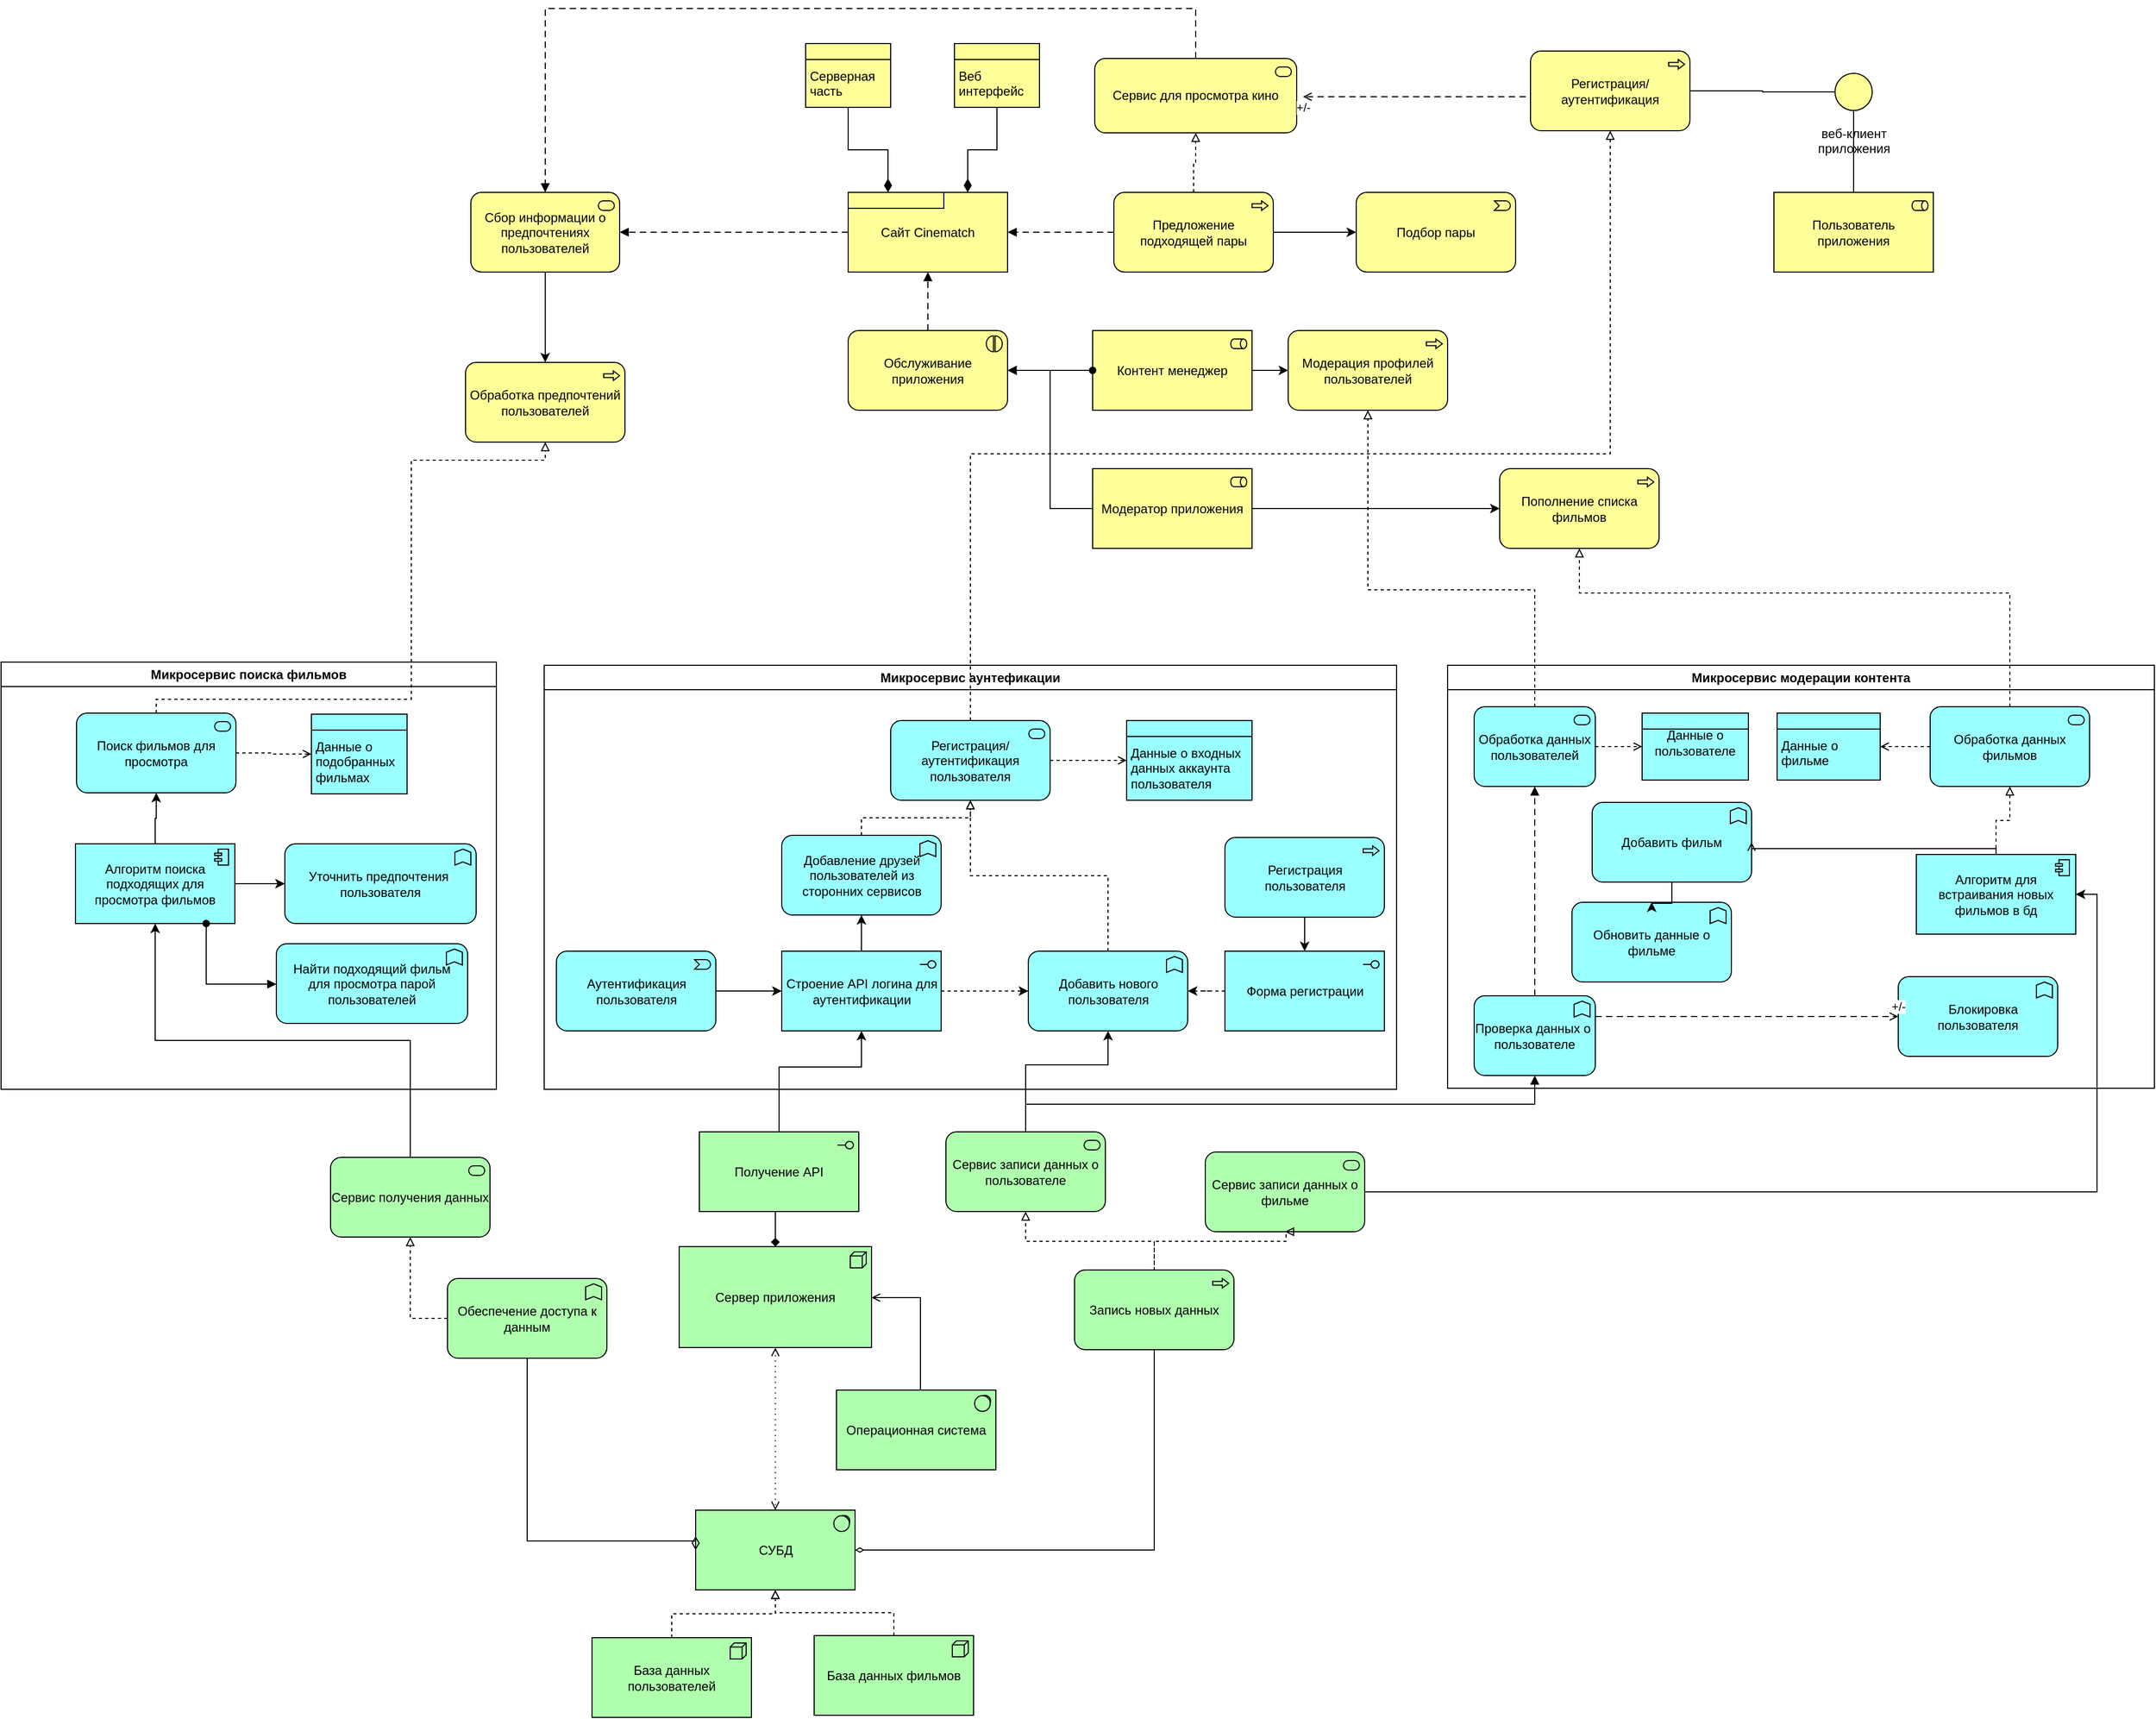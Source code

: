 <mxfile version="21.1.9" type="google">
  <diagram id="6I0OCvxSQrVGMHxT2VVA" name="Page-1">
    <mxGraphModel grid="0" page="1" gridSize="10" guides="1" tooltips="1" connect="1" arrows="1" fold="1" pageScale="1" pageWidth="850" pageHeight="1100" math="0" shadow="0">
      <root>
        <mxCell id="0" />
        <mxCell id="1" parent="0" />
        <mxCell id="NRnLiXCZs7Ot5jkAOs1V-1" value="Сервис для просмотра кино" style="html=1;outlineConnect=0;whiteSpace=wrap;fillColor=#ffff99;shape=mxgraph.archimate3.application;appType=serv;archiType=rounded;" vertex="1" parent="1">
          <mxGeometry x="612" y="334" width="190" height="70" as="geometry" />
        </mxCell>
        <mxCell id="NRnLiXCZs7Ot5jkAOs1V-2" value="Сайт Cinematch" style="html=1;outlineConnect=0;whiteSpace=wrap;fillColor=#ffff99;shape=mxgraph.archimate3.product;" vertex="1" parent="1">
          <mxGeometry x="380" y="460" width="150" height="75" as="geometry" />
        </mxCell>
        <mxCell id="NRnLiXCZs7Ot5jkAOs1V-3" value="&lt;table cellpadding=&quot;0&quot; cellspacing=&quot;0&quot; style=&quot;font-size:1em;width:100%;height:100%;&quot;&gt;&lt;tbody&gt;&lt;tr style=&quot;height:20px;&quot;&gt;&lt;td align=&quot;center&quot;&gt;&lt;/td&gt;&lt;/tr&gt;&lt;tr&gt;&lt;td align=&quot;left&quot; valign=&quot;top&quot; style=&quot;padding:4px;&quot;&gt;Серверная часть&lt;/td&gt;&lt;/tr&gt;&lt;/tbody&gt;&lt;/table&gt;" style="html=1;outlineConnect=0;whiteSpace=wrap;fillColor=#ffff99;shape=mxgraph.archimate3.businessObject;overflow=fill;" vertex="1" parent="1">
          <mxGeometry x="340" y="320" width="80" height="60" as="geometry" />
        </mxCell>
        <mxCell id="NRnLiXCZs7Ot5jkAOs1V-4" value="&lt;table cellpadding=&quot;0&quot; cellspacing=&quot;0&quot; style=&quot;font-size:1em;width:100%;height:100%;&quot;&gt;&lt;tbody&gt;&lt;tr style=&quot;height:20px;&quot;&gt;&lt;td align=&quot;center&quot;&gt;&lt;/td&gt;&lt;/tr&gt;&lt;tr&gt;&lt;td align=&quot;left&quot; valign=&quot;top&quot; style=&quot;padding:4px;&quot;&gt;Веб интерфейс&lt;/td&gt;&lt;/tr&gt;&lt;/tbody&gt;&lt;/table&gt;" style="html=1;outlineConnect=0;whiteSpace=wrap;fillColor=#ffff99;shape=mxgraph.archimate3.businessObject;overflow=fill;" vertex="1" parent="1">
          <mxGeometry x="480" y="320" width="80" height="60" as="geometry" />
        </mxCell>
        <mxCell id="NRnLiXCZs7Ot5jkAOs1V-5" value="Обслуживание приложения" style="html=1;outlineConnect=0;whiteSpace=wrap;fillColor=#ffff99;shape=mxgraph.archimate3.application;appType=interaction;archiType=rounded;" vertex="1" parent="1">
          <mxGeometry x="380" y="590" width="150" height="75" as="geometry" />
        </mxCell>
        <mxCell id="NRnLiXCZs7Ot5jkAOs1V-15" style="edgeStyle=orthogonalEdgeStyle;rounded=0;orthogonalLoop=1;jettySize=auto;html=1;entryX=0;entryY=0.5;entryDx=0;entryDy=0;entryPerimeter=0;" edge="1" parent="1" source="NRnLiXCZs7Ot5jkAOs1V-6" target="NRnLiXCZs7Ot5jkAOs1V-7">
          <mxGeometry relative="1" as="geometry" />
        </mxCell>
        <mxCell id="NRnLiXCZs7Ot5jkAOs1V-6" value="Контент менеджер" style="html=1;outlineConnect=0;whiteSpace=wrap;fillColor=#ffff99;shape=mxgraph.archimate3.application;appType=role;archiType=square;" vertex="1" parent="1">
          <mxGeometry x="610" y="590" width="150" height="75" as="geometry" />
        </mxCell>
        <mxCell id="NRnLiXCZs7Ot5jkAOs1V-7" value="Модерация профилей пользователей" style="html=1;outlineConnect=0;whiteSpace=wrap;fillColor=#ffff99;shape=mxgraph.archimate3.application;appType=proc;archiType=rounded;" vertex="1" parent="1">
          <mxGeometry x="794" y="590" width="150" height="75" as="geometry" />
        </mxCell>
        <mxCell id="NRnLiXCZs7Ot5jkAOs1V-17" value="" style="edgeStyle=orthogonalEdgeStyle;rounded=0;orthogonalLoop=1;jettySize=auto;html=1;" edge="1" parent="1" source="NRnLiXCZs7Ot5jkAOs1V-8" target="NRnLiXCZs7Ot5jkAOs1V-9">
          <mxGeometry relative="1" as="geometry" />
        </mxCell>
        <mxCell id="NRnLiXCZs7Ot5jkAOs1V-21" style="edgeStyle=orthogonalEdgeStyle;rounded=0;orthogonalLoop=1;jettySize=auto;html=1;entryX=1;entryY=0.5;entryDx=0;entryDy=0;entryPerimeter=0;" edge="1" parent="1" source="NRnLiXCZs7Ot5jkAOs1V-8" target="NRnLiXCZs7Ot5jkAOs1V-5">
          <mxGeometry relative="1" as="geometry" />
        </mxCell>
        <mxCell id="NRnLiXCZs7Ot5jkAOs1V-8" value="Модератор приложения" style="html=1;outlineConnect=0;whiteSpace=wrap;fillColor=#ffff99;shape=mxgraph.archimate3.application;appType=role;archiType=square;" vertex="1" parent="1">
          <mxGeometry x="610" y="720" width="150" height="75" as="geometry" />
        </mxCell>
        <mxCell id="NRnLiXCZs7Ot5jkAOs1V-9" value="Пополнение списка фильмов" style="html=1;outlineConnect=0;whiteSpace=wrap;fillColor=#ffff99;shape=mxgraph.archimate3.application;appType=proc;archiType=rounded;" vertex="1" parent="1">
          <mxGeometry x="993" y="720" width="150" height="75" as="geometry" />
        </mxCell>
        <mxCell id="NRnLiXCZs7Ot5jkAOs1V-23" value="" style="edgeStyle=orthogonalEdgeStyle;rounded=0;orthogonalLoop=1;jettySize=auto;html=1;" edge="1" parent="1" source="NRnLiXCZs7Ot5jkAOs1V-10" target="NRnLiXCZs7Ot5jkAOs1V-11">
          <mxGeometry relative="1" as="geometry" />
        </mxCell>
        <mxCell id="NRnLiXCZs7Ot5jkAOs1V-10" value="Сбор информации о предпочтениях пользователей" style="html=1;outlineConnect=0;whiteSpace=wrap;fillColor=#ffff99;shape=mxgraph.archimate3.application;appType=serv;archiType=rounded;" vertex="1" parent="1">
          <mxGeometry x="25" y="460" width="140" height="75" as="geometry" />
        </mxCell>
        <mxCell id="NRnLiXCZs7Ot5jkAOs1V-11" value="Обработка предпочтений пользователей" style="html=1;outlineConnect=0;whiteSpace=wrap;fillColor=#ffff99;shape=mxgraph.archimate3.application;appType=proc;archiType=rounded;" vertex="1" parent="1">
          <mxGeometry x="20" y="620" width="150" height="75" as="geometry" />
        </mxCell>
        <mxCell id="NRnLiXCZs7Ot5jkAOs1V-14" style="edgeStyle=orthogonalEdgeStyle;rounded=0;orthogonalLoop=1;jettySize=auto;html=1;entryX=0;entryY=0.5;entryDx=0;entryDy=0;entryPerimeter=0;" edge="1" parent="1" source="NRnLiXCZs7Ot5jkAOs1V-12" target="NRnLiXCZs7Ot5jkAOs1V-13">
          <mxGeometry relative="1" as="geometry" />
        </mxCell>
        <mxCell id="NRnLiXCZs7Ot5jkAOs1V-12" value="Предложение подходящей пары" style="html=1;outlineConnect=0;whiteSpace=wrap;fillColor=#ffff99;shape=mxgraph.archimate3.application;appType=proc;archiType=rounded;" vertex="1" parent="1">
          <mxGeometry x="630" y="460" width="150" height="75" as="geometry" />
        </mxCell>
        <mxCell id="NRnLiXCZs7Ot5jkAOs1V-13" value="Подбор пары" style="html=1;outlineConnect=0;whiteSpace=wrap;fillColor=#ffff99;shape=mxgraph.archimate3.application;appType=event;archiType=rounded;" vertex="1" parent="1">
          <mxGeometry x="858" y="460" width="150" height="75" as="geometry" />
        </mxCell>
        <mxCell id="NRnLiXCZs7Ot5jkAOs1V-20" value="" style="endArrow=block;html=1;endFill=1;startArrow=oval;startFill=1;edgeStyle=elbowEdgeStyle;elbow=vertical;rounded=0;exitX=0;exitY=0.5;exitDx=0;exitDy=0;exitPerimeter=0;entryX=1;entryY=0.5;entryDx=0;entryDy=0;entryPerimeter=0;" edge="1" parent="1" source="NRnLiXCZs7Ot5jkAOs1V-6" target="NRnLiXCZs7Ot5jkAOs1V-5">
          <mxGeometry width="160" relative="1" as="geometry">
            <mxPoint x="370" y="610" as="sourcePoint" />
            <mxPoint x="530" y="610" as="targetPoint" />
          </mxGeometry>
        </mxCell>
        <mxCell id="NRnLiXCZs7Ot5jkAOs1V-22" value="" style="edgeStyle=elbowEdgeStyle;html=1;endArrow=block;dashed=1;elbow=vertical;endFill=1;dashPattern=6 4;rounded=0;entryX=0.5;entryY=1;entryDx=0;entryDy=0;entryPerimeter=0;" edge="1" parent="1" source="NRnLiXCZs7Ot5jkAOs1V-5" target="NRnLiXCZs7Ot5jkAOs1V-2">
          <mxGeometry width="160" relative="1" as="geometry">
            <mxPoint x="455" y="430" as="sourcePoint" />
            <mxPoint x="455" y="430" as="targetPoint" />
          </mxGeometry>
        </mxCell>
        <mxCell id="NRnLiXCZs7Ot5jkAOs1V-25" value="" style="edgeStyle=elbowEdgeStyle;html=1;endArrow=block;dashed=1;elbow=vertical;endFill=1;dashPattern=6 4;rounded=0;entryX=1;entryY=0.5;entryDx=0;entryDy=0;entryPerimeter=0;" edge="1" parent="1" source="NRnLiXCZs7Ot5jkAOs1V-2" target="NRnLiXCZs7Ot5jkAOs1V-10">
          <mxGeometry width="160" relative="1" as="geometry">
            <mxPoint x="220" y="497.5" as="sourcePoint" />
            <mxPoint x="220" y="497.5" as="targetPoint" />
          </mxGeometry>
        </mxCell>
        <mxCell id="NRnLiXCZs7Ot5jkAOs1V-26" value="" style="html=1;endArrow=diamondThin;endFill=1;edgeStyle=elbowEdgeStyle;elbow=vertical;endSize=10;rounded=0;entryX=0.25;entryY=0;entryDx=0;entryDy=0;entryPerimeter=0;" edge="1" parent="1" source="NRnLiXCZs7Ot5jkAOs1V-3" target="NRnLiXCZs7Ot5jkAOs1V-2">
          <mxGeometry width="160" relative="1" as="geometry">
            <mxPoint x="370" y="380" as="sourcePoint" />
            <mxPoint x="370" y="540" as="targetPoint" />
          </mxGeometry>
        </mxCell>
        <mxCell id="NRnLiXCZs7Ot5jkAOs1V-27" value="" style="html=1;endArrow=diamondThin;endFill=1;edgeStyle=elbowEdgeStyle;elbow=vertical;endSize=10;rounded=0;entryX=0.75;entryY=0;entryDx=0;entryDy=0;entryPerimeter=0;" edge="1" parent="1" source="NRnLiXCZs7Ot5jkAOs1V-4" target="NRnLiXCZs7Ot5jkAOs1V-2">
          <mxGeometry width="160" relative="1" as="geometry">
            <mxPoint x="535" y="380" as="sourcePoint" />
            <mxPoint x="535" y="540" as="targetPoint" />
          </mxGeometry>
        </mxCell>
        <mxCell id="NRnLiXCZs7Ot5jkAOs1V-28" value="" style="edgeStyle=elbowEdgeStyle;html=1;endArrow=block;dashed=1;elbow=vertical;endFill=1;dashPattern=6 4;rounded=0;entryX=1;entryY=0.5;entryDx=0;entryDy=0;entryPerimeter=0;" edge="1" parent="1" source="NRnLiXCZs7Ot5jkAOs1V-12" target="NRnLiXCZs7Ot5jkAOs1V-2">
          <mxGeometry width="160" relative="1" as="geometry">
            <mxPoint x="470" y="497.5" as="sourcePoint" />
            <mxPoint x="530" y="498" as="targetPoint" />
          </mxGeometry>
        </mxCell>
        <mxCell id="NRnLiXCZs7Ot5jkAOs1V-29" value="" style="edgeStyle=elbowEdgeStyle;html=1;endArrow=block;elbow=vertical;endFill=0;dashed=1;rounded=0;entryX=0.5;entryY=1;entryDx=0;entryDy=0;entryPerimeter=0;" edge="1" parent="1" source="NRnLiXCZs7Ot5jkAOs1V-12" target="NRnLiXCZs7Ot5jkAOs1V-1">
          <mxGeometry width="160" relative="1" as="geometry">
            <mxPoint x="705" y="300" as="sourcePoint" />
            <mxPoint x="705" y="300" as="targetPoint" />
          </mxGeometry>
        </mxCell>
        <mxCell id="NRnLiXCZs7Ot5jkAOs1V-30" value="" style="edgeStyle=elbowEdgeStyle;html=1;endArrow=block;dashed=1;elbow=vertical;endFill=1;dashPattern=6 4;rounded=0;entryX=0.5;entryY=0;entryDx=0;entryDy=0;entryPerimeter=0;" edge="1" parent="1" source="NRnLiXCZs7Ot5jkAOs1V-1" target="NRnLiXCZs7Ot5jkAOs1V-10">
          <mxGeometry width="160" relative="1" as="geometry">
            <mxPoint x="450" y="235" as="sourcePoint" />
            <mxPoint x="450" y="235" as="targetPoint" />
            <Array as="points">
              <mxPoint x="398" y="287" />
            </Array>
          </mxGeometry>
        </mxCell>
        <mxCell id="NRnLiXCZs7Ot5jkAOs1V-60" value="Пользователь приложения" style="html=1;outlineConnect=0;whiteSpace=wrap;fillColor=#ffff99;shape=mxgraph.archimate3.application;appType=role;archiType=square;" vertex="1" parent="1">
          <mxGeometry x="1251" y="460" width="150" height="75" as="geometry" />
        </mxCell>
        <mxCell id="NRnLiXCZs7Ot5jkAOs1V-69" style="edgeStyle=orthogonalEdgeStyle;rounded=0;orthogonalLoop=1;jettySize=auto;html=1;exitX=0;exitY=0.5;exitDx=0;exitDy=0;exitPerimeter=0;entryX=0.5;entryY=0;entryDx=0;entryDy=0;entryPerimeter=0;endArrow=none;endFill=0;" edge="1" parent="1" source="NRnLiXCZs7Ot5jkAOs1V-61" target="NRnLiXCZs7Ot5jkAOs1V-60">
          <mxGeometry relative="1" as="geometry" />
        </mxCell>
        <mxCell id="i_WYheZD6JwpmQFqZCui-36" style="edgeStyle=orthogonalEdgeStyle;rounded=0;orthogonalLoop=1;jettySize=auto;html=1;exitX=0.75;exitY=0;exitDx=0;exitDy=0;exitPerimeter=0;endArrow=none;endFill=0;entryX=1;entryY=0.5;entryDx=0;entryDy=0;entryPerimeter=0;" edge="1" parent="1" source="NRnLiXCZs7Ot5jkAOs1V-61" target="i_WYheZD6JwpmQFqZCui-56">
          <mxGeometry relative="1" as="geometry">
            <mxPoint x="1195" y="360" as="targetPoint" />
          </mxGeometry>
        </mxCell>
        <mxCell id="NRnLiXCZs7Ot5jkAOs1V-61" value="&amp;nbsp;&lt;br&gt;&lt;br&gt;&lt;br&gt;&lt;br&gt;веб-клиент приложения" style="html=1;outlineConnect=0;whiteSpace=wrap;fillColor=#ffff99;shape=mxgraph.archimate3.interface;direction=north;" vertex="1" parent="1">
          <mxGeometry x="1308.5" y="348" width="35" height="70" as="geometry" />
        </mxCell>
        <mxCell id="NRnLiXCZs7Ot5jkAOs1V-66" value="Сервер приложения" style="html=1;outlineConnect=0;whiteSpace=wrap;fillColor=#AFFFAF;shape=mxgraph.archimate3.application;appType=node;archiType=square;" vertex="1" parent="1">
          <mxGeometry x="221" y="1452" width="181" height="95" as="geometry" />
        </mxCell>
        <mxCell id="NRnLiXCZs7Ot5jkAOs1V-73" style="edgeStyle=orthogonalEdgeStyle;rounded=0;orthogonalLoop=1;jettySize=auto;html=1;exitX=0.5;exitY=0;exitDx=0;exitDy=0;exitPerimeter=0;entryX=0.5;entryY=1;entryDx=0;entryDy=0;entryPerimeter=0;" edge="1" parent="1" source="NRnLiXCZs7Ot5jkAOs1V-67" target="NRnLiXCZs7Ot5jkAOs1V-31">
          <mxGeometry relative="1" as="geometry" />
        </mxCell>
        <mxCell id="NRnLiXCZs7Ot5jkAOs1V-67" value="Сервис получения данных" style="html=1;outlineConnect=0;whiteSpace=wrap;fillColor=#AFFFAF;shape=mxgraph.archimate3.application;appType=serv;archiType=rounded" vertex="1" parent="1">
          <mxGeometry x="-107" y="1368" width="150" height="75" as="geometry" />
        </mxCell>
        <mxCell id="NRnLiXCZs7Ot5jkAOs1V-75" style="edgeStyle=orthogonalEdgeStyle;rounded=0;orthogonalLoop=1;jettySize=auto;html=1;exitX=0.5;exitY=0;exitDx=0;exitDy=0;exitPerimeter=0;entryX=0.5;entryY=1;entryDx=0;entryDy=0;entryPerimeter=0;" edge="1" parent="1" source="NRnLiXCZs7Ot5jkAOs1V-71" target="NRnLiXCZs7Ot5jkAOs1V-40">
          <mxGeometry relative="1" as="geometry">
            <Array as="points">
              <mxPoint x="315" y="1283" />
              <mxPoint x="392" y="1283" />
            </Array>
          </mxGeometry>
        </mxCell>
        <mxCell id="NRnLiXCZs7Ot5jkAOs1V-80" style="edgeStyle=orthogonalEdgeStyle;rounded=0;orthogonalLoop=1;jettySize=auto;html=1;exitX=0.5;exitY=1;exitDx=0;exitDy=0;exitPerimeter=0;entryX=0.5;entryY=0;entryDx=0;entryDy=0;entryPerimeter=0;endArrow=diamond;endFill=1;" edge="1" parent="1" source="NRnLiXCZs7Ot5jkAOs1V-71" target="NRnLiXCZs7Ot5jkAOs1V-66">
          <mxGeometry relative="1" as="geometry" />
        </mxCell>
        <mxCell id="NRnLiXCZs7Ot5jkAOs1V-71" value="Получение API" style="html=1;outlineConnect=0;whiteSpace=wrap;fillColor=#AFFFAF;shape=mxgraph.archimate3.application;appType=interface;archiType=square;" vertex="1" parent="1">
          <mxGeometry x="240" y="1344" width="150" height="75" as="geometry" />
        </mxCell>
        <mxCell id="NRnLiXCZs7Ot5jkAOs1V-77" style="edgeStyle=orthogonalEdgeStyle;rounded=0;orthogonalLoop=1;jettySize=auto;html=1;exitX=0;exitY=0.5;exitDx=0;exitDy=0;exitPerimeter=0;entryX=0.5;entryY=1;entryDx=0;entryDy=0;entryPerimeter=0;dashed=1;endArrow=block;endFill=0;" edge="1" parent="1" source="NRnLiXCZs7Ot5jkAOs1V-76" target="NRnLiXCZs7Ot5jkAOs1V-67">
          <mxGeometry relative="1" as="geometry" />
        </mxCell>
        <mxCell id="NRnLiXCZs7Ot5jkAOs1V-76" value="Обеспечение доступа к данным" style="html=1;outlineConnect=0;whiteSpace=wrap;fillColor=#AFFFAF;shape=mxgraph.archimate3.application;appType=func;archiType=rounded;" vertex="1" parent="1">
          <mxGeometry x="3" y="1482" width="150" height="75" as="geometry" />
        </mxCell>
        <mxCell id="NRnLiXCZs7Ot5jkAOs1V-93" style="edgeStyle=orthogonalEdgeStyle;rounded=0;orthogonalLoop=1;jettySize=auto;html=1;exitX=0.5;exitY=0;exitDx=0;exitDy=0;exitPerimeter=0;entryX=0.5;entryY=1;entryDx=0;entryDy=0;entryPerimeter=0;" edge="1" parent="1" source="NRnLiXCZs7Ot5jkAOs1V-86" target="NRnLiXCZs7Ot5jkAOs1V-41">
          <mxGeometry relative="1" as="geometry">
            <Array as="points">
              <mxPoint x="547" y="1281" />
              <mxPoint x="624" y="1281" />
            </Array>
          </mxGeometry>
        </mxCell>
        <mxCell id="NRnLiXCZs7Ot5jkAOs1V-86" value="Сервис записи данных о пользователе" style="html=1;outlineConnect=0;whiteSpace=wrap;fillColor=#AFFFAF;shape=mxgraph.archimate3.application;appType=serv;archiType=rounded" vertex="1" parent="1">
          <mxGeometry x="472" y="1344" width="150" height="75" as="geometry" />
        </mxCell>
        <mxCell id="VCe5McfCWZ9_aBj2l-YM-9" style="edgeStyle=orthogonalEdgeStyle;rounded=0;orthogonalLoop=1;jettySize=auto;html=1;exitX=1;exitY=0.5;exitDx=0;exitDy=0;exitPerimeter=0;entryX=1;entryY=0.5;entryDx=0;entryDy=0;entryPerimeter=0;" edge="1" parent="1" source="NRnLiXCZs7Ot5jkAOs1V-87" target="NRnLiXCZs7Ot5jkAOs1V-34">
          <mxGeometry relative="1" as="geometry" />
        </mxCell>
        <mxCell id="NRnLiXCZs7Ot5jkAOs1V-87" value="Сервис записи данных о фильме" style="html=1;outlineConnect=0;whiteSpace=wrap;fillColor=#AFFFAF;shape=mxgraph.archimate3.application;appType=serv;archiType=rounded" vertex="1" parent="1">
          <mxGeometry x="716" y="1363" width="150" height="75" as="geometry" />
        </mxCell>
        <mxCell id="NRnLiXCZs7Ot5jkAOs1V-90" style="edgeStyle=orthogonalEdgeStyle;rounded=0;orthogonalLoop=1;jettySize=auto;html=1;exitX=0.5;exitY=0;exitDx=0;exitDy=0;exitPerimeter=0;entryX=0.5;entryY=1;entryDx=0;entryDy=0;entryPerimeter=0;dashed=1;endArrow=block;endFill=0;" edge="1" parent="1" source="NRnLiXCZs7Ot5jkAOs1V-88" target="NRnLiXCZs7Ot5jkAOs1V-86">
          <mxGeometry relative="1" as="geometry">
            <Array as="points">
              <mxPoint x="668" y="1447" />
              <mxPoint x="547" y="1447" />
            </Array>
          </mxGeometry>
        </mxCell>
        <mxCell id="NRnLiXCZs7Ot5jkAOs1V-91" style="edgeStyle=orthogonalEdgeStyle;rounded=0;orthogonalLoop=1;jettySize=auto;html=1;exitX=0.75;exitY=0;exitDx=0;exitDy=0;exitPerimeter=0;entryX=0.5;entryY=1;entryDx=0;entryDy=0;entryPerimeter=0;dashed=1;endArrow=block;endFill=0;" edge="1" parent="1" source="NRnLiXCZs7Ot5jkAOs1V-88" target="NRnLiXCZs7Ot5jkAOs1V-87">
          <mxGeometry relative="1" as="geometry">
            <Array as="points">
              <mxPoint x="668" y="1474" />
              <mxPoint x="668" y="1447" />
              <mxPoint x="792" y="1447" />
            </Array>
          </mxGeometry>
        </mxCell>
        <mxCell id="i_WYheZD6JwpmQFqZCui-5" style="edgeStyle=orthogonalEdgeStyle;rounded=0;orthogonalLoop=1;jettySize=auto;html=1;exitX=0.5;exitY=1;exitDx=0;exitDy=0;exitPerimeter=0;entryX=1;entryY=0.5;entryDx=0;entryDy=0;entryPerimeter=0;endArrow=diamondThin;endFill=0;" edge="1" parent="1" source="NRnLiXCZs7Ot5jkAOs1V-88" target="i_WYheZD6JwpmQFqZCui-2">
          <mxGeometry relative="1" as="geometry" />
        </mxCell>
        <mxCell id="NRnLiXCZs7Ot5jkAOs1V-88" value="Запись новых данных" style="html=1;outlineConnect=0;whiteSpace=wrap;fillColor=#AFFFAF;shape=mxgraph.archimate3.application;appType=proc;archiType=rounded;" vertex="1" parent="1">
          <mxGeometry x="593" y="1474" width="150" height="75" as="geometry" />
        </mxCell>
        <mxCell id="VCe5McfCWZ9_aBj2l-YM-22" value="Микросервис поиска фильмов" style="swimlane;whiteSpace=wrap;html=1;" vertex="1" parent="1">
          <mxGeometry x="-417" y="902" width="466" height="402" as="geometry" />
        </mxCell>
        <mxCell id="VCe5McfCWZ9_aBj2l-YM-16" value="Уточнить предпочтения&amp;nbsp; пользователя" style="html=1;outlineConnect=0;whiteSpace=wrap;fillColor=#99ffff;shape=mxgraph.archimate3.application;appType=func;archiType=rounded;" vertex="1" parent="VCe5McfCWZ9_aBj2l-YM-22">
          <mxGeometry x="267" y="171" width="180" height="75" as="geometry" />
        </mxCell>
        <mxCell id="i_WYheZD6JwpmQFqZCui-26" style="edgeStyle=orthogonalEdgeStyle;rounded=0;orthogonalLoop=1;jettySize=auto;html=1;exitX=0.5;exitY=0;exitDx=0;exitDy=0;exitPerimeter=0;entryX=0.5;entryY=1;entryDx=0;entryDy=0;entryPerimeter=0;" edge="1" parent="VCe5McfCWZ9_aBj2l-YM-22" source="NRnLiXCZs7Ot5jkAOs1V-31" target="i_WYheZD6JwpmQFqZCui-25">
          <mxGeometry relative="1" as="geometry" />
        </mxCell>
        <mxCell id="NRnLiXCZs7Ot5jkAOs1V-31" value="Алгоритм поиска подходящих для просмотра фильмов" style="html=1;outlineConnect=0;whiteSpace=wrap;fillColor=#99ffff;shape=mxgraph.archimate3.application;appType=comp;archiType=square;" vertex="1" parent="VCe5McfCWZ9_aBj2l-YM-22">
          <mxGeometry x="70" y="171" width="150" height="75" as="geometry" />
        </mxCell>
        <mxCell id="VCe5McfCWZ9_aBj2l-YM-17" style="edgeStyle=orthogonalEdgeStyle;rounded=0;orthogonalLoop=1;jettySize=auto;html=1;exitX=1;exitY=0.5;exitDx=0;exitDy=0;exitPerimeter=0;" edge="1" parent="VCe5McfCWZ9_aBj2l-YM-22" source="NRnLiXCZs7Ot5jkAOs1V-31" target="VCe5McfCWZ9_aBj2l-YM-16">
          <mxGeometry relative="1" as="geometry" />
        </mxCell>
        <mxCell id="i_WYheZD6JwpmQFqZCui-55" value="" style="edgeStyle=orthogonalEdgeStyle;rounded=0;orthogonalLoop=1;jettySize=auto;html=1;dashed=1;endArrow=open;endFill=0;" edge="1" parent="VCe5McfCWZ9_aBj2l-YM-22" source="i_WYheZD6JwpmQFqZCui-25" target="i_WYheZD6JwpmQFqZCui-54">
          <mxGeometry relative="1" as="geometry" />
        </mxCell>
        <mxCell id="i_WYheZD6JwpmQFqZCui-25" value="Поиск фильмов для просмотра" style="html=1;outlineConnect=0;whiteSpace=wrap;fillColor=#99ffff;shape=mxgraph.archimate3.application;appType=serv;archiType=rounded" vertex="1" parent="VCe5McfCWZ9_aBj2l-YM-22">
          <mxGeometry x="71" y="48" width="150" height="75" as="geometry" />
        </mxCell>
        <mxCell id="NRnLiXCZs7Ot5jkAOs1V-32" value="Найти подходящий фильм&lt;br&gt;для просмотра парой пользователей" style="html=1;outlineConnect=0;whiteSpace=wrap;fillColor=#99ffff;shape=mxgraph.archimate3.application;appType=func;archiType=rounded;" vertex="1" parent="VCe5McfCWZ9_aBj2l-YM-22">
          <mxGeometry x="259" y="265" width="180" height="75" as="geometry" />
        </mxCell>
        <mxCell id="i_WYheZD6JwpmQFqZCui-30" value="" style="endArrow=block;html=1;endFill=1;startArrow=oval;startFill=1;edgeStyle=elbowEdgeStyle;elbow=vertical;rounded=0;entryX=0;entryY=0.5;entryDx=0;entryDy=0;entryPerimeter=0;" edge="1" parent="VCe5McfCWZ9_aBj2l-YM-22" source="NRnLiXCZs7Ot5jkAOs1V-31" target="NRnLiXCZs7Ot5jkAOs1V-32">
          <mxGeometry width="160" relative="1" as="geometry">
            <mxPoint x="556" y="-507" as="sourcePoint" />
            <mxPoint x="145" y="406" as="targetPoint" />
            <Array as="points">
              <mxPoint x="193" y="303" />
            </Array>
          </mxGeometry>
        </mxCell>
        <mxCell id="i_WYheZD6JwpmQFqZCui-54" value="&lt;table cellpadding=&quot;0&quot; cellspacing=&quot;0&quot; style=&quot;font-size:1em;width:100%;height:100%;&quot;&gt;&lt;tbody&gt;&lt;tr style=&quot;height:20px;&quot;&gt;&lt;td align=&quot;center&quot;&gt;&lt;/td&gt;&lt;/tr&gt;&lt;tr&gt;&lt;td align=&quot;left&quot; valign=&quot;top&quot; style=&quot;padding:4px;&quot;&gt;Данные о подобранных фильмах&lt;/td&gt;&lt;/tr&gt;&lt;/tbody&gt;&lt;/table&gt;" style="html=1;outlineConnect=0;whiteSpace=wrap;fillColor=#99ffff;shape=mxgraph.archimate3.businessObject;overflow=fill" vertex="1" parent="VCe5McfCWZ9_aBj2l-YM-22">
          <mxGeometry x="292" y="49" width="90" height="75" as="geometry" />
        </mxCell>
        <mxCell id="VCe5McfCWZ9_aBj2l-YM-28" value="Микросервис модерации контента" style="swimlane;whiteSpace=wrap;html=1;" vertex="1" parent="1">
          <mxGeometry x="944" y="905" width="665" height="398" as="geometry" />
        </mxCell>
        <mxCell id="VCe5McfCWZ9_aBj2l-YM-14" value="Обновить данные о фильме" style="html=1;outlineConnect=0;whiteSpace=wrap;fillColor=#99ffff;shape=mxgraph.archimate3.application;appType=func;archiType=rounded;" vertex="1" parent="VCe5McfCWZ9_aBj2l-YM-28">
          <mxGeometry x="117" y="223" width="150" height="75" as="geometry" />
        </mxCell>
        <mxCell id="NRnLiXCZs7Ot5jkAOs1V-35" value="Добавить фильм" style="html=1;outlineConnect=0;whiteSpace=wrap;fillColor=#99ffff;shape=mxgraph.archimate3.application;appType=func;archiType=rounded;" vertex="1" parent="VCe5McfCWZ9_aBj2l-YM-28">
          <mxGeometry x="136" y="129" width="150" height="75" as="geometry" />
        </mxCell>
        <mxCell id="VCe5McfCWZ9_aBj2l-YM-15" style="edgeStyle=orthogonalEdgeStyle;rounded=0;orthogonalLoop=1;jettySize=auto;html=1;exitX=0.5;exitY=1;exitDx=0;exitDy=0;exitPerimeter=0;" edge="1" parent="VCe5McfCWZ9_aBj2l-YM-28" source="NRnLiXCZs7Ot5jkAOs1V-35" target="VCe5McfCWZ9_aBj2l-YM-14">
          <mxGeometry relative="1" as="geometry" />
        </mxCell>
        <mxCell id="NRnLiXCZs7Ot5jkAOs1V-37" value="Проверка данных о&amp;nbsp; пользователе" style="html=1;outlineConnect=0;whiteSpace=wrap;fillColor=#99ffff;shape=mxgraph.archimate3.application;appType=func;archiType=rounded;" vertex="1" parent="VCe5McfCWZ9_aBj2l-YM-28">
          <mxGeometry x="25" y="311" width="114" height="75" as="geometry" />
        </mxCell>
        <mxCell id="NRnLiXCZs7Ot5jkAOs1V-34" value="Алгоритм для встраивания новых фильмов в бд" style="html=1;outlineConnect=0;whiteSpace=wrap;fillColor=#99ffff;shape=mxgraph.archimate3.application;appType=comp;archiType=square;" vertex="1" parent="VCe5McfCWZ9_aBj2l-YM-28">
          <mxGeometry x="441" y="178" width="150" height="75" as="geometry" />
        </mxCell>
        <mxCell id="i_WYheZD6JwpmQFqZCui-52" value="" style="edgeStyle=orthogonalEdgeStyle;rounded=0;orthogonalLoop=1;jettySize=auto;html=1;dashed=1;endArrow=open;endFill=0;" edge="1" parent="VCe5McfCWZ9_aBj2l-YM-28" source="i_WYheZD6JwpmQFqZCui-14" target="i_WYheZD6JwpmQFqZCui-50">
          <mxGeometry relative="1" as="geometry" />
        </mxCell>
        <mxCell id="i_WYheZD6JwpmQFqZCui-14" value="Обработка данных пользователей" style="html=1;outlineConnect=0;whiteSpace=wrap;fillColor=#99ffff;shape=mxgraph.archimate3.application;appType=serv;archiType=rounded" vertex="1" parent="VCe5McfCWZ9_aBj2l-YM-28">
          <mxGeometry x="25" y="39" width="114" height="75" as="geometry" />
        </mxCell>
        <mxCell id="i_WYheZD6JwpmQFqZCui-53" value="" style="edgeStyle=orthogonalEdgeStyle;rounded=0;orthogonalLoop=1;jettySize=auto;html=1;dashed=1;endArrow=open;endFill=0;" edge="1" parent="VCe5McfCWZ9_aBj2l-YM-28" source="i_WYheZD6JwpmQFqZCui-15" target="i_WYheZD6JwpmQFqZCui-51">
          <mxGeometry relative="1" as="geometry" />
        </mxCell>
        <mxCell id="i_WYheZD6JwpmQFqZCui-15" value="Обработка данных фильмов" style="html=1;outlineConnect=0;whiteSpace=wrap;fillColor=#99ffff;shape=mxgraph.archimate3.application;appType=serv;archiType=rounded" vertex="1" parent="VCe5McfCWZ9_aBj2l-YM-28">
          <mxGeometry x="454" y="39" width="150" height="75" as="geometry" />
        </mxCell>
        <mxCell id="i_WYheZD6JwpmQFqZCui-17" value="&amp;nbsp; &amp;nbsp;Блокировка пользователя" style="html=1;outlineConnect=0;whiteSpace=wrap;fillColor=#99ffff;shape=mxgraph.archimate3.application;appType=func;archiType=rounded;" vertex="1" parent="VCe5McfCWZ9_aBj2l-YM-28">
          <mxGeometry x="424" y="293" width="150" height="75" as="geometry" />
        </mxCell>
        <mxCell id="i_WYheZD6JwpmQFqZCui-18" value="+/-" style="edgeStyle=elbowEdgeStyle;html=1;endArrow=open;elbow=vertical;endFill=0;dashed=1;dashPattern=6 4;rounded=0;entryX=0;entryY=0.5;entryDx=0;entryDy=0;entryPerimeter=0;" edge="1" parent="VCe5McfCWZ9_aBj2l-YM-28" source="NRnLiXCZs7Ot5jkAOs1V-37" target="i_WYheZD6JwpmQFqZCui-17">
          <mxGeometry x="1" y="10" relative="1" as="geometry">
            <mxPoint x="-559" y="-528.5" as="sourcePoint" />
            <mxPoint x="546" y="330.5" as="targetPoint" />
          </mxGeometry>
        </mxCell>
        <mxCell id="i_WYheZD6JwpmQFqZCui-20" value="" style="edgeStyle=elbowEdgeStyle;html=1;endArrow=block;dashed=1;elbow=vertical;endFill=1;dashPattern=6 4;rounded=0;entryX=0.5;entryY=1;entryDx=0;entryDy=0;entryPerimeter=0;" edge="1" parent="VCe5McfCWZ9_aBj2l-YM-28" source="NRnLiXCZs7Ot5jkAOs1V-37" target="i_WYheZD6JwpmQFqZCui-14">
          <mxGeometry width="160" relative="1" as="geometry">
            <mxPoint x="-634" y="-726" as="sourcePoint" />
            <mxPoint x="311" y="133" as="targetPoint" />
          </mxGeometry>
        </mxCell>
        <mxCell id="i_WYheZD6JwpmQFqZCui-21" value="" style="edgeStyle=elbowEdgeStyle;html=1;endArrow=open;elbow=vertical;endFill=1;rounded=0;entryX=1;entryY=0.5;entryDx=0;entryDy=0;entryPerimeter=0;" edge="1" parent="VCe5McfCWZ9_aBj2l-YM-28" source="NRnLiXCZs7Ot5jkAOs1V-34" target="NRnLiXCZs7Ot5jkAOs1V-35">
          <mxGeometry width="160" relative="1" as="geometry">
            <mxPoint x="-658" y="-645.5" as="sourcePoint" />
            <mxPoint x="281" y="215.5" as="targetPoint" />
          </mxGeometry>
        </mxCell>
        <mxCell id="i_WYheZD6JwpmQFqZCui-22" value="" style="edgeStyle=elbowEdgeStyle;html=1;endArrow=block;elbow=vertical;endFill=0;dashed=1;rounded=0;entryX=0.5;entryY=1;entryDx=0;entryDy=0;entryPerimeter=0;" edge="1" parent="VCe5McfCWZ9_aBj2l-YM-28" source="NRnLiXCZs7Ot5jkAOs1V-34" target="i_WYheZD6JwpmQFqZCui-15">
          <mxGeometry width="160" relative="1" as="geometry">
            <mxPoint x="-423" y="-843" as="sourcePoint" />
            <mxPoint x="516" y="135" as="targetPoint" />
          </mxGeometry>
        </mxCell>
        <mxCell id="i_WYheZD6JwpmQFqZCui-50" value="&lt;br&gt;Данные о пользователе" style="html=1;outlineConnect=0;whiteSpace=wrap;fillColor=#99ffff;shape=mxgraph.archimate3.businessObject;overflow=fill" vertex="1" parent="VCe5McfCWZ9_aBj2l-YM-28">
          <mxGeometry x="183" y="45" width="100" height="63" as="geometry" />
        </mxCell>
        <mxCell id="i_WYheZD6JwpmQFqZCui-51" value="&lt;table cellpadding=&quot;0&quot; cellspacing=&quot;0&quot; style=&quot;font-size:1em;width:100%;height:100%;&quot;&gt;&lt;tbody&gt;&lt;tr style=&quot;height:20px;&quot;&gt;&lt;td align=&quot;center&quot;&gt;&lt;/td&gt;&lt;/tr&gt;&lt;tr&gt;&lt;td align=&quot;left&quot; valign=&quot;top&quot; style=&quot;padding:4px;&quot;&gt;Данные о фильме&lt;/td&gt;&lt;/tr&gt;&lt;/tbody&gt;&lt;/table&gt;" style="html=1;outlineConnect=0;whiteSpace=wrap;fillColor=#99ffff;shape=mxgraph.archimate3.businessObject;overflow=fill" vertex="1" parent="VCe5McfCWZ9_aBj2l-YM-28">
          <mxGeometry x="310" y="45" width="97" height="63" as="geometry" />
        </mxCell>
        <mxCell id="VCe5McfCWZ9_aBj2l-YM-30" value="Микросервис аунтефикации" style="swimlane;whiteSpace=wrap;html=1;" vertex="1" parent="1">
          <mxGeometry x="94" y="905" width="802" height="399" as="geometry" />
        </mxCell>
        <mxCell id="NRnLiXCZs7Ot5jkAOs1V-43" value="Регистрация пользователя" style="html=1;outlineConnect=0;whiteSpace=wrap;fillColor=#99ffff;shape=mxgraph.archimate3.application;appType=proc;archiType=rounded;" vertex="1" parent="VCe5McfCWZ9_aBj2l-YM-30">
          <mxGeometry x="640.5" y="162" width="150" height="75" as="geometry" />
        </mxCell>
        <mxCell id="NRnLiXCZs7Ot5jkAOs1V-42" value="Форма регистрации" style="html=1;outlineConnect=0;whiteSpace=wrap;fillColor=#99ffff;shape=mxgraph.archimate3.application;appType=interface;archiType=square;" vertex="1" parent="VCe5McfCWZ9_aBj2l-YM-30">
          <mxGeometry x="640.5" y="269" width="150" height="75" as="geometry" />
        </mxCell>
        <mxCell id="NRnLiXCZs7Ot5jkAOs1V-55" value="" style="edgeStyle=orthogonalEdgeStyle;rounded=0;orthogonalLoop=1;jettySize=auto;html=1;" edge="1" parent="VCe5McfCWZ9_aBj2l-YM-30" source="NRnLiXCZs7Ot5jkAOs1V-43" target="NRnLiXCZs7Ot5jkAOs1V-42">
          <mxGeometry relative="1" as="geometry" />
        </mxCell>
        <mxCell id="NRnLiXCZs7Ot5jkAOs1V-40" value="Строение API логина для аутентификации" style="html=1;outlineConnect=0;whiteSpace=wrap;fillColor=#99ffff;shape=mxgraph.archimate3.application;appType=interface;archiType=square;" vertex="1" parent="VCe5McfCWZ9_aBj2l-YM-30">
          <mxGeometry x="223.5" y="269" width="150" height="75" as="geometry" />
        </mxCell>
        <mxCell id="NRnLiXCZs7Ot5jkAOs1V-39" value="Аутентификация пользователя" style="html=1;outlineConnect=0;whiteSpace=wrap;fillColor=#99ffff;shape=mxgraph.archimate3.application;appType=event;archiType=rounded" vertex="1" parent="VCe5McfCWZ9_aBj2l-YM-30">
          <mxGeometry x="11.5" y="269" width="150" height="75" as="geometry" />
        </mxCell>
        <mxCell id="NRnLiXCZs7Ot5jkAOs1V-49" value="" style="edgeStyle=orthogonalEdgeStyle;rounded=0;orthogonalLoop=1;jettySize=auto;html=1;" edge="1" parent="VCe5McfCWZ9_aBj2l-YM-30" source="NRnLiXCZs7Ot5jkAOs1V-39" target="NRnLiXCZs7Ot5jkAOs1V-40">
          <mxGeometry relative="1" as="geometry" />
        </mxCell>
        <mxCell id="NRnLiXCZs7Ot5jkAOs1V-41" value="Добавить нового пользователя" style="html=1;outlineConnect=0;whiteSpace=wrap;fillColor=#99ffff;shape=mxgraph.archimate3.application;appType=func;archiType=rounded;" vertex="1" parent="VCe5McfCWZ9_aBj2l-YM-30">
          <mxGeometry x="455.5" y="269" width="150" height="75" as="geometry" />
        </mxCell>
        <mxCell id="NRnLiXCZs7Ot5jkAOs1V-51" value="" style="edgeStyle=orthogonalEdgeStyle;rounded=0;orthogonalLoop=1;jettySize=auto;html=1;dashed=1;" edge="1" parent="VCe5McfCWZ9_aBj2l-YM-30" source="NRnLiXCZs7Ot5jkAOs1V-40" target="NRnLiXCZs7Ot5jkAOs1V-41">
          <mxGeometry relative="1" as="geometry" />
        </mxCell>
        <mxCell id="NRnLiXCZs7Ot5jkAOs1V-54" value="" style="edgeStyle=orthogonalEdgeStyle;rounded=0;orthogonalLoop=1;jettySize=auto;html=1;dashed=1;" edge="1" parent="VCe5McfCWZ9_aBj2l-YM-30" source="NRnLiXCZs7Ot5jkAOs1V-42" target="NRnLiXCZs7Ot5jkAOs1V-41">
          <mxGeometry relative="1" as="geometry" />
        </mxCell>
        <mxCell id="NRnLiXCZs7Ot5jkAOs1V-38" value="Добавление друзей пользователей из сторонних сервисов" style="html=1;outlineConnect=0;whiteSpace=wrap;fillColor=#99ffff;shape=mxgraph.archimate3.application;appType=func;archiType=rounded;" vertex="1" parent="VCe5McfCWZ9_aBj2l-YM-30">
          <mxGeometry x="223.5" y="160" width="150" height="75" as="geometry" />
        </mxCell>
        <mxCell id="NRnLiXCZs7Ot5jkAOs1V-50" value="" style="edgeStyle=orthogonalEdgeStyle;rounded=0;orthogonalLoop=1;jettySize=auto;html=1;" edge="1" parent="VCe5McfCWZ9_aBj2l-YM-30" source="NRnLiXCZs7Ot5jkAOs1V-40" target="NRnLiXCZs7Ot5jkAOs1V-38">
          <mxGeometry relative="1" as="geometry" />
        </mxCell>
        <mxCell id="i_WYheZD6JwpmQFqZCui-49" value="" style="edgeStyle=orthogonalEdgeStyle;rounded=0;orthogonalLoop=1;jettySize=auto;html=1;dashed=1;endArrow=open;endFill=0;" edge="1" parent="VCe5McfCWZ9_aBj2l-YM-30" source="i_WYheZD6JwpmQFqZCui-31" target="i_WYheZD6JwpmQFqZCui-43">
          <mxGeometry relative="1" as="geometry" />
        </mxCell>
        <mxCell id="i_WYheZD6JwpmQFqZCui-31" value="Регистрация/аутентификация пользователя" style="html=1;outlineConnect=0;whiteSpace=wrap;fillColor=#99ffff;shape=mxgraph.archimate3.application;appType=serv;archiType=rounded" vertex="1" parent="VCe5McfCWZ9_aBj2l-YM-30">
          <mxGeometry x="326" y="52" width="150" height="75" as="geometry" />
        </mxCell>
        <mxCell id="i_WYheZD6JwpmQFqZCui-32" value="" style="edgeStyle=elbowEdgeStyle;html=1;endArrow=block;elbow=vertical;endFill=0;dashed=1;rounded=0;entryX=0.5;entryY=1;entryDx=0;entryDy=0;entryPerimeter=0;" edge="1" parent="VCe5McfCWZ9_aBj2l-YM-30" source="NRnLiXCZs7Ot5jkAOs1V-38" target="i_WYheZD6JwpmQFqZCui-31">
          <mxGeometry width="160" relative="1" as="geometry">
            <mxPoint x="204.5" y="-905" as="sourcePoint" />
            <mxPoint x="298.5" as="targetPoint" />
          </mxGeometry>
        </mxCell>
        <mxCell id="i_WYheZD6JwpmQFqZCui-33" value="" style="edgeStyle=elbowEdgeStyle;html=1;endArrow=block;elbow=vertical;endFill=0;dashed=1;rounded=0;entryX=0.5;entryY=1;entryDx=0;entryDy=0;entryPerimeter=0;" edge="1" parent="VCe5McfCWZ9_aBj2l-YM-30" source="NRnLiXCZs7Ot5jkAOs1V-41" target="i_WYheZD6JwpmQFqZCui-31">
          <mxGeometry width="160" relative="1" as="geometry">
            <mxPoint x="436.5" y="-796" as="sourcePoint" />
            <mxPoint x="530.5" y="109" as="targetPoint" />
          </mxGeometry>
        </mxCell>
        <mxCell id="i_WYheZD6JwpmQFqZCui-43" value="&lt;table cellpadding=&quot;0&quot; cellspacing=&quot;0&quot; style=&quot;font-size:1em;width:100%;height:100%;&quot;&gt;&lt;tbody&gt;&lt;tr style=&quot;height:20px;&quot;&gt;&lt;td align=&quot;center&quot;&gt;&lt;/td&gt;&lt;/tr&gt;&lt;tr&gt;&lt;td align=&quot;left&quot; valign=&quot;top&quot; style=&quot;padding:4px;&quot;&gt;Данные о входных данных аккаунта пользователя&lt;/td&gt;&lt;/tr&gt;&lt;/tbody&gt;&lt;/table&gt;" style="html=1;outlineConnect=0;whiteSpace=wrap;fillColor=#99ffff;shape=mxgraph.archimate3.businessObject;overflow=fill" vertex="1" parent="VCe5McfCWZ9_aBj2l-YM-30">
          <mxGeometry x="548" y="52" width="118" height="75" as="geometry" />
        </mxCell>
        <mxCell id="i_WYheZD6JwpmQFqZCui-1" value="Операционная система" style="html=1;outlineConnect=0;whiteSpace=wrap;fillColor=#AFFFAF;shape=mxgraph.archimate3.application;appType=sysSw;archiType=square;" vertex="1" parent="1">
          <mxGeometry x="369" y="1587" width="150" height="75" as="geometry" />
        </mxCell>
        <mxCell id="i_WYheZD6JwpmQFqZCui-2" value="СУБД" style="html=1;outlineConnect=0;whiteSpace=wrap;fillColor=#AFFFAF;shape=mxgraph.archimate3.application;appType=sysSw;archiType=square;" vertex="1" parent="1">
          <mxGeometry x="236.5" y="1700" width="150" height="75" as="geometry" />
        </mxCell>
        <mxCell id="i_WYheZD6JwpmQFqZCui-6" value="" style="edgeStyle=elbowEdgeStyle;html=1;endArrow=open;elbow=vertical;endFill=0;dashed=1;startArrow=open;startFill=0;dashPattern=1 4;rounded=0;entryX=0.5;entryY=0;entryDx=0;entryDy=0;entryPerimeter=0;" edge="1" parent="1" source="NRnLiXCZs7Ot5jkAOs1V-66" target="i_WYheZD6JwpmQFqZCui-2">
          <mxGeometry width="160" relative="1" as="geometry">
            <mxPoint x="311.5" y="1547" as="sourcePoint" />
            <mxPoint x="311.5" y="1707" as="targetPoint" />
          </mxGeometry>
        </mxCell>
        <mxCell id="i_WYheZD6JwpmQFqZCui-7" value="" style="html=1;endArrow=diamondThin;endFill=0;edgeStyle=elbowEdgeStyle;elbow=vertical;endSize=10;rounded=0;entryX=0;entryY=0.5;entryDx=0;entryDy=0;entryPerimeter=0;" edge="1" parent="1" source="NRnLiXCZs7Ot5jkAOs1V-76" target="i_WYheZD6JwpmQFqZCui-2">
          <mxGeometry width="160" relative="1" as="geometry">
            <mxPoint x="133" y="1515.5" as="sourcePoint" />
            <mxPoint x="293" y="1515.5" as="targetPoint" />
            <Array as="points">
              <mxPoint x="164" y="1729" />
              <mxPoint x="142" y="1734" />
              <mxPoint x="188" y="1615" />
            </Array>
          </mxGeometry>
        </mxCell>
        <mxCell id="i_WYheZD6JwpmQFqZCui-8" value="" style="edgeStyle=elbowEdgeStyle;html=1;endArrow=open;elbow=vertical;endFill=1;rounded=0;entryX=1;entryY=0.5;entryDx=0;entryDy=0;entryPerimeter=0;" edge="1" parent="1" source="i_WYheZD6JwpmQFqZCui-1" target="NRnLiXCZs7Ot5jkAOs1V-66">
          <mxGeometry width="160" relative="1" as="geometry">
            <mxPoint x="444" y="1427" as="sourcePoint" />
            <mxPoint x="444" y="1427" as="targetPoint" />
            <Array as="points">
              <mxPoint x="448" y="1500" />
            </Array>
          </mxGeometry>
        </mxCell>
        <mxCell id="i_WYheZD6JwpmQFqZCui-10" value="База данных пользователей" style="html=1;outlineConnect=0;whiteSpace=wrap;fillColor=#AFFFAF;shape=mxgraph.archimate3.application;appType=node;archiType=square;" vertex="1" parent="1">
          <mxGeometry x="139" y="1820" width="150" height="75" as="geometry" />
        </mxCell>
        <mxCell id="i_WYheZD6JwpmQFqZCui-11" value="База данных фильмов" style="html=1;outlineConnect=0;whiteSpace=wrap;fillColor=#AFFFAF;shape=mxgraph.archimate3.application;appType=node;archiType=square;" vertex="1" parent="1">
          <mxGeometry x="348" y="1818" width="150" height="75" as="geometry" />
        </mxCell>
        <mxCell id="i_WYheZD6JwpmQFqZCui-12" value="" style="edgeStyle=elbowEdgeStyle;html=1;endArrow=block;elbow=vertical;endFill=0;dashed=1;rounded=0;entryX=0.5;entryY=1;entryDx=0;entryDy=0;entryPerimeter=0;" edge="1" parent="1" source="i_WYheZD6JwpmQFqZCui-10" target="i_WYheZD6JwpmQFqZCui-2">
          <mxGeometry width="160" relative="1" as="geometry">
            <mxPoint x="214" y="1660" as="sourcePoint" />
            <mxPoint x="214" y="1660" as="targetPoint" />
          </mxGeometry>
        </mxCell>
        <mxCell id="i_WYheZD6JwpmQFqZCui-13" value="" style="edgeStyle=elbowEdgeStyle;html=1;endArrow=block;elbow=vertical;endFill=0;dashed=1;rounded=0;entryX=0.5;entryY=1;entryDx=0;entryDy=0;entryPerimeter=0;" edge="1" parent="1" source="i_WYheZD6JwpmQFqZCui-11" target="i_WYheZD6JwpmQFqZCui-2">
          <mxGeometry width="160" relative="1" as="geometry">
            <mxPoint x="455" y="1660" as="sourcePoint" />
            <mxPoint x="455" y="1660" as="targetPoint" />
          </mxGeometry>
        </mxCell>
        <mxCell id="i_WYheZD6JwpmQFqZCui-16" value="" style="edgeStyle=elbowEdgeStyle;html=1;endArrow=block;dashed=0;elbow=vertical;endFill=1;rounded=0;entryX=0.5;entryY=1;entryDx=0;entryDy=0;entryPerimeter=0;" edge="1" parent="1" source="NRnLiXCZs7Ot5jkAOs1V-86" target="NRnLiXCZs7Ot5jkAOs1V-37">
          <mxGeometry width="160" relative="1" as="geometry">
            <mxPoint x="622" y="1381.5" as="sourcePoint" />
            <mxPoint x="782" y="1381.5" as="targetPoint" />
            <Array as="points">
              <mxPoint x="917" y="1318" />
            </Array>
          </mxGeometry>
        </mxCell>
        <mxCell id="i_WYheZD6JwpmQFqZCui-23" value="" style="edgeStyle=elbowEdgeStyle;html=1;endArrow=block;elbow=vertical;endFill=0;dashed=1;rounded=0;entryX=0.5;entryY=1;entryDx=0;entryDy=0;entryPerimeter=0;" edge="1" parent="1" source="i_WYheZD6JwpmQFqZCui-15" target="NRnLiXCZs7Ot5jkAOs1V-9">
          <mxGeometry width="160" relative="1" as="geometry">
            <mxPoint x="516" y="-115" as="sourcePoint" />
            <mxPoint x="1455" y="746" as="targetPoint" />
            <Array as="points">
              <mxPoint x="1359" y="837" />
            </Array>
          </mxGeometry>
        </mxCell>
        <mxCell id="i_WYheZD6JwpmQFqZCui-24" value="" style="edgeStyle=elbowEdgeStyle;html=1;endArrow=block;elbow=vertical;endFill=0;dashed=1;rounded=0;entryX=0.5;entryY=1;entryDx=0;entryDy=0;entryPerimeter=0;" edge="1" parent="1" source="i_WYheZD6JwpmQFqZCui-14" target="NRnLiXCZs7Ot5jkAOs1V-7">
          <mxGeometry width="160" relative="1" as="geometry">
            <mxPoint x="100" y="-115" as="sourcePoint" />
            <mxPoint x="1039" y="746" as="targetPoint" />
            <Array as="points">
              <mxPoint x="954" y="834" />
            </Array>
          </mxGeometry>
        </mxCell>
        <mxCell id="i_WYheZD6JwpmQFqZCui-27" style="edgeStyle=orthogonalEdgeStyle;rounded=0;orthogonalLoop=1;jettySize=auto;html=1;exitX=0.5;exitY=0;exitDx=0;exitDy=0;exitPerimeter=0;entryX=0.5;entryY=1;entryDx=0;entryDy=0;entryPerimeter=0;dashed=1;endArrow=block;endFill=0;" edge="1" parent="1" source="i_WYheZD6JwpmQFqZCui-25" target="NRnLiXCZs7Ot5jkAOs1V-11">
          <mxGeometry relative="1" as="geometry">
            <Array as="points">
              <mxPoint x="-271" y="937" />
              <mxPoint x="-31" y="937" />
              <mxPoint x="-31" y="712" />
              <mxPoint x="95" y="712" />
            </Array>
          </mxGeometry>
        </mxCell>
        <mxCell id="i_WYheZD6JwpmQFqZCui-39" value="+/-" style="edgeStyle=elbowEdgeStyle;html=1;endArrow=open;elbow=vertical;endFill=0;dashed=1;dashPattern=6 4;rounded=0;exitX=0;exitY=0.5;exitDx=0;exitDy=0;exitPerimeter=0;" edge="1" parent="1" source="i_WYheZD6JwpmQFqZCui-56">
          <mxGeometry x="1" y="10" relative="1" as="geometry">
            <mxPoint x="985" y="368" as="sourcePoint" />
            <mxPoint x="808" y="370" as="targetPoint" />
            <Array as="points">
              <mxPoint x="798" y="370" />
            </Array>
          </mxGeometry>
        </mxCell>
        <mxCell id="i_WYheZD6JwpmQFqZCui-41" value="" style="edgeStyle=elbowEdgeStyle;html=1;endArrow=block;elbow=vertical;endFill=0;dashed=1;rounded=0;entryX=0.5;entryY=1;entryDx=0;entryDy=0;entryPerimeter=0;" edge="1" parent="1" source="i_WYheZD6JwpmQFqZCui-31" target="i_WYheZD6JwpmQFqZCui-56">
          <mxGeometry width="160" relative="1" as="geometry">
            <mxPoint x="476" y="89.5" as="sourcePoint" />
            <mxPoint x="1097" y="404" as="targetPoint" />
            <Array as="points">
              <mxPoint x="983" y="706" />
              <mxPoint x="793" y="690" />
            </Array>
          </mxGeometry>
        </mxCell>
        <mxCell id="i_WYheZD6JwpmQFqZCui-56" value="Регистрация/аутентификация" style="html=1;outlineConnect=0;whiteSpace=wrap;fillColor=#ffff99;shape=mxgraph.archimate3.application;appType=proc;archiType=rounded;" vertex="1" parent="1">
          <mxGeometry x="1022" y="327" width="150" height="75" as="geometry" />
        </mxCell>
      </root>
    </mxGraphModel>
  </diagram>
</mxfile>
